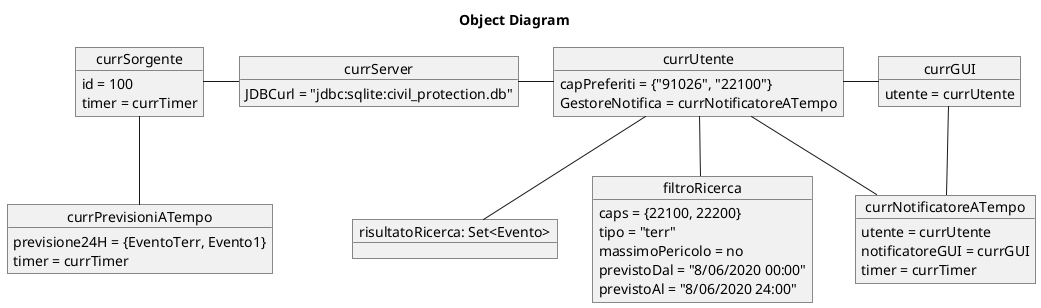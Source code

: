 @startuml
title Object Diagram
object currPrevisioniATempo {
    previsione24H = {EventoTerr, Evento1}
    timer = currTimer
}

object currSorgente {
    id = 100
    timer = currTimer
}

object currServer {
    JDBCurl = "jdbc:sqlite:civil_protection.db"
}

object currUtente {
    capPreferiti = {"91026", "22100"}
    GestoreNotifica = currNotificatoreATempo
}

Object "risultatoRicerca: Set<Evento>" as risultatoRicerca

object filtroRicerca {
    caps = {22100, 22200}
    tipo = "terr"
    massimoPericolo = no
    previstoDal = "8/06/2020 00:00"
    previstoAl = "8/06/2020 24:00"
}

object currNotificatoreATempo {
    utente = currUtente
    notificatoreGUI = currGUI
    timer = currTimer
}

Object currGUI {
    utente = currUtente
}

currSorgente -- currPrevisioniATempo
currSorgente - currServer
currServer - currUtente
currUtente -- filtroRicerca
currUtente -- risultatoRicerca
currUtente -- currNotificatoreATempo
currUtente - currGUI
currGUI -- currNotificatoreATempo
@enduml